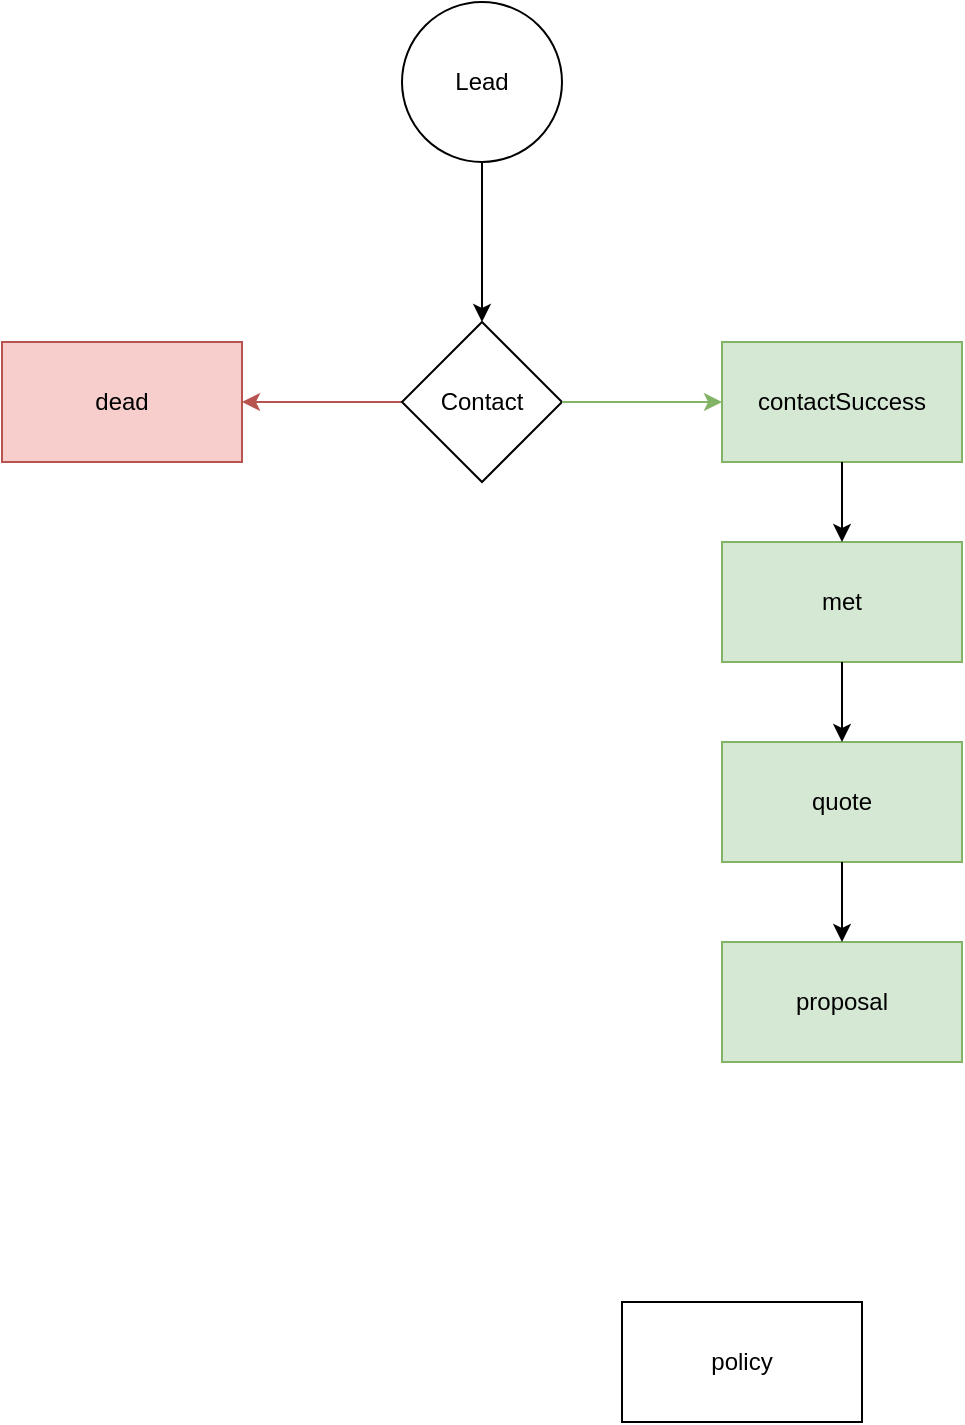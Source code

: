 <mxfile version="20.8.3" type="github">
  <diagram id="XWq0q9Z49L-wuoTbWkWh" name="Page-1">
    <mxGraphModel dx="1434" dy="764" grid="1" gridSize="10" guides="1" tooltips="1" connect="1" arrows="1" fold="1" page="1" pageScale="1" pageWidth="850" pageHeight="1100" math="0" shadow="0">
      <root>
        <mxCell id="0" />
        <mxCell id="1" parent="0" />
        <mxCell id="B1gmaWjWodis16T6v3EQ-11" value="policy" style="rounded=0;whiteSpace=wrap;html=1;" vertex="1" parent="1">
          <mxGeometry x="480" y="690" width="120" height="60" as="geometry" />
        </mxCell>
        <mxCell id="B1gmaWjWodis16T6v3EQ-18" value="" style="group" vertex="1" connectable="0" parent="1">
          <mxGeometry x="170" y="40" width="480" height="530" as="geometry" />
        </mxCell>
        <mxCell id="B1gmaWjWodis16T6v3EQ-1" value="dead" style="rounded=0;whiteSpace=wrap;html=1;fillColor=#f8cecc;strokeColor=#b85450;" vertex="1" parent="B1gmaWjWodis16T6v3EQ-18">
          <mxGeometry y="170" width="120" height="60" as="geometry" />
        </mxCell>
        <mxCell id="B1gmaWjWodis16T6v3EQ-13" value="" style="edgeStyle=orthogonalEdgeStyle;rounded=0;orthogonalLoop=1;jettySize=auto;html=1;fontColor=#000000;fillColor=#f8cecc;strokeColor=#b85450;" edge="1" parent="B1gmaWjWodis16T6v3EQ-18" source="B1gmaWjWodis16T6v3EQ-2" target="B1gmaWjWodis16T6v3EQ-1">
          <mxGeometry relative="1" as="geometry" />
        </mxCell>
        <mxCell id="B1gmaWjWodis16T6v3EQ-2" value="Contact" style="rhombus;whiteSpace=wrap;html=1;" vertex="1" parent="B1gmaWjWodis16T6v3EQ-18">
          <mxGeometry x="200" y="160" width="80" height="80" as="geometry" />
        </mxCell>
        <mxCell id="B1gmaWjWodis16T6v3EQ-12" value="" style="edgeStyle=orthogonalEdgeStyle;rounded=0;orthogonalLoop=1;jettySize=auto;html=1;fontColor=#000000;" edge="1" parent="B1gmaWjWodis16T6v3EQ-18" source="B1gmaWjWodis16T6v3EQ-3" target="B1gmaWjWodis16T6v3EQ-2">
          <mxGeometry relative="1" as="geometry" />
        </mxCell>
        <mxCell id="B1gmaWjWodis16T6v3EQ-3" value="Lead" style="ellipse;whiteSpace=wrap;html=1;aspect=fixed;" vertex="1" parent="B1gmaWjWodis16T6v3EQ-18">
          <mxGeometry x="200" width="80" height="80" as="geometry" />
        </mxCell>
        <mxCell id="B1gmaWjWodis16T6v3EQ-7" value="contactSuccess" style="rounded=0;whiteSpace=wrap;html=1;fillColor=#d5e8d4;strokeColor=#82b366;" vertex="1" parent="B1gmaWjWodis16T6v3EQ-18">
          <mxGeometry x="360" y="170" width="120" height="60" as="geometry" />
        </mxCell>
        <mxCell id="B1gmaWjWodis16T6v3EQ-14" value="" style="edgeStyle=orthogonalEdgeStyle;rounded=0;orthogonalLoop=1;jettySize=auto;html=1;fontColor=#000000;fillColor=#d5e8d4;strokeColor=#82b366;" edge="1" parent="B1gmaWjWodis16T6v3EQ-18" source="B1gmaWjWodis16T6v3EQ-2" target="B1gmaWjWodis16T6v3EQ-7">
          <mxGeometry relative="1" as="geometry" />
        </mxCell>
        <mxCell id="B1gmaWjWodis16T6v3EQ-8" value="met" style="rounded=0;whiteSpace=wrap;html=1;fillColor=#d5e8d4;strokeColor=#82b366;" vertex="1" parent="B1gmaWjWodis16T6v3EQ-18">
          <mxGeometry x="360" y="270" width="120" height="60" as="geometry" />
        </mxCell>
        <mxCell id="B1gmaWjWodis16T6v3EQ-15" value="" style="edgeStyle=orthogonalEdgeStyle;rounded=0;orthogonalLoop=1;jettySize=auto;html=1;fontColor=#000000;" edge="1" parent="B1gmaWjWodis16T6v3EQ-18" source="B1gmaWjWodis16T6v3EQ-7" target="B1gmaWjWodis16T6v3EQ-8">
          <mxGeometry relative="1" as="geometry" />
        </mxCell>
        <mxCell id="B1gmaWjWodis16T6v3EQ-9" value="quote" style="rounded=0;whiteSpace=wrap;html=1;fillColor=#d5e8d4;strokeColor=#82b366;" vertex="1" parent="B1gmaWjWodis16T6v3EQ-18">
          <mxGeometry x="360" y="370" width="120" height="60" as="geometry" />
        </mxCell>
        <mxCell id="B1gmaWjWodis16T6v3EQ-16" value="" style="edgeStyle=orthogonalEdgeStyle;rounded=0;orthogonalLoop=1;jettySize=auto;html=1;fontColor=#000000;" edge="1" parent="B1gmaWjWodis16T6v3EQ-18" source="B1gmaWjWodis16T6v3EQ-8" target="B1gmaWjWodis16T6v3EQ-9">
          <mxGeometry relative="1" as="geometry" />
        </mxCell>
        <mxCell id="B1gmaWjWodis16T6v3EQ-10" value="proposal" style="rounded=0;whiteSpace=wrap;html=1;fillColor=#d5e8d4;strokeColor=#82b366;" vertex="1" parent="B1gmaWjWodis16T6v3EQ-18">
          <mxGeometry x="360" y="470" width="120" height="60" as="geometry" />
        </mxCell>
        <mxCell id="B1gmaWjWodis16T6v3EQ-17" value="" style="edgeStyle=orthogonalEdgeStyle;rounded=0;orthogonalLoop=1;jettySize=auto;html=1;fontColor=#000000;" edge="1" parent="B1gmaWjWodis16T6v3EQ-18" source="B1gmaWjWodis16T6v3EQ-9" target="B1gmaWjWodis16T6v3EQ-10">
          <mxGeometry relative="1" as="geometry" />
        </mxCell>
      </root>
    </mxGraphModel>
  </diagram>
</mxfile>
